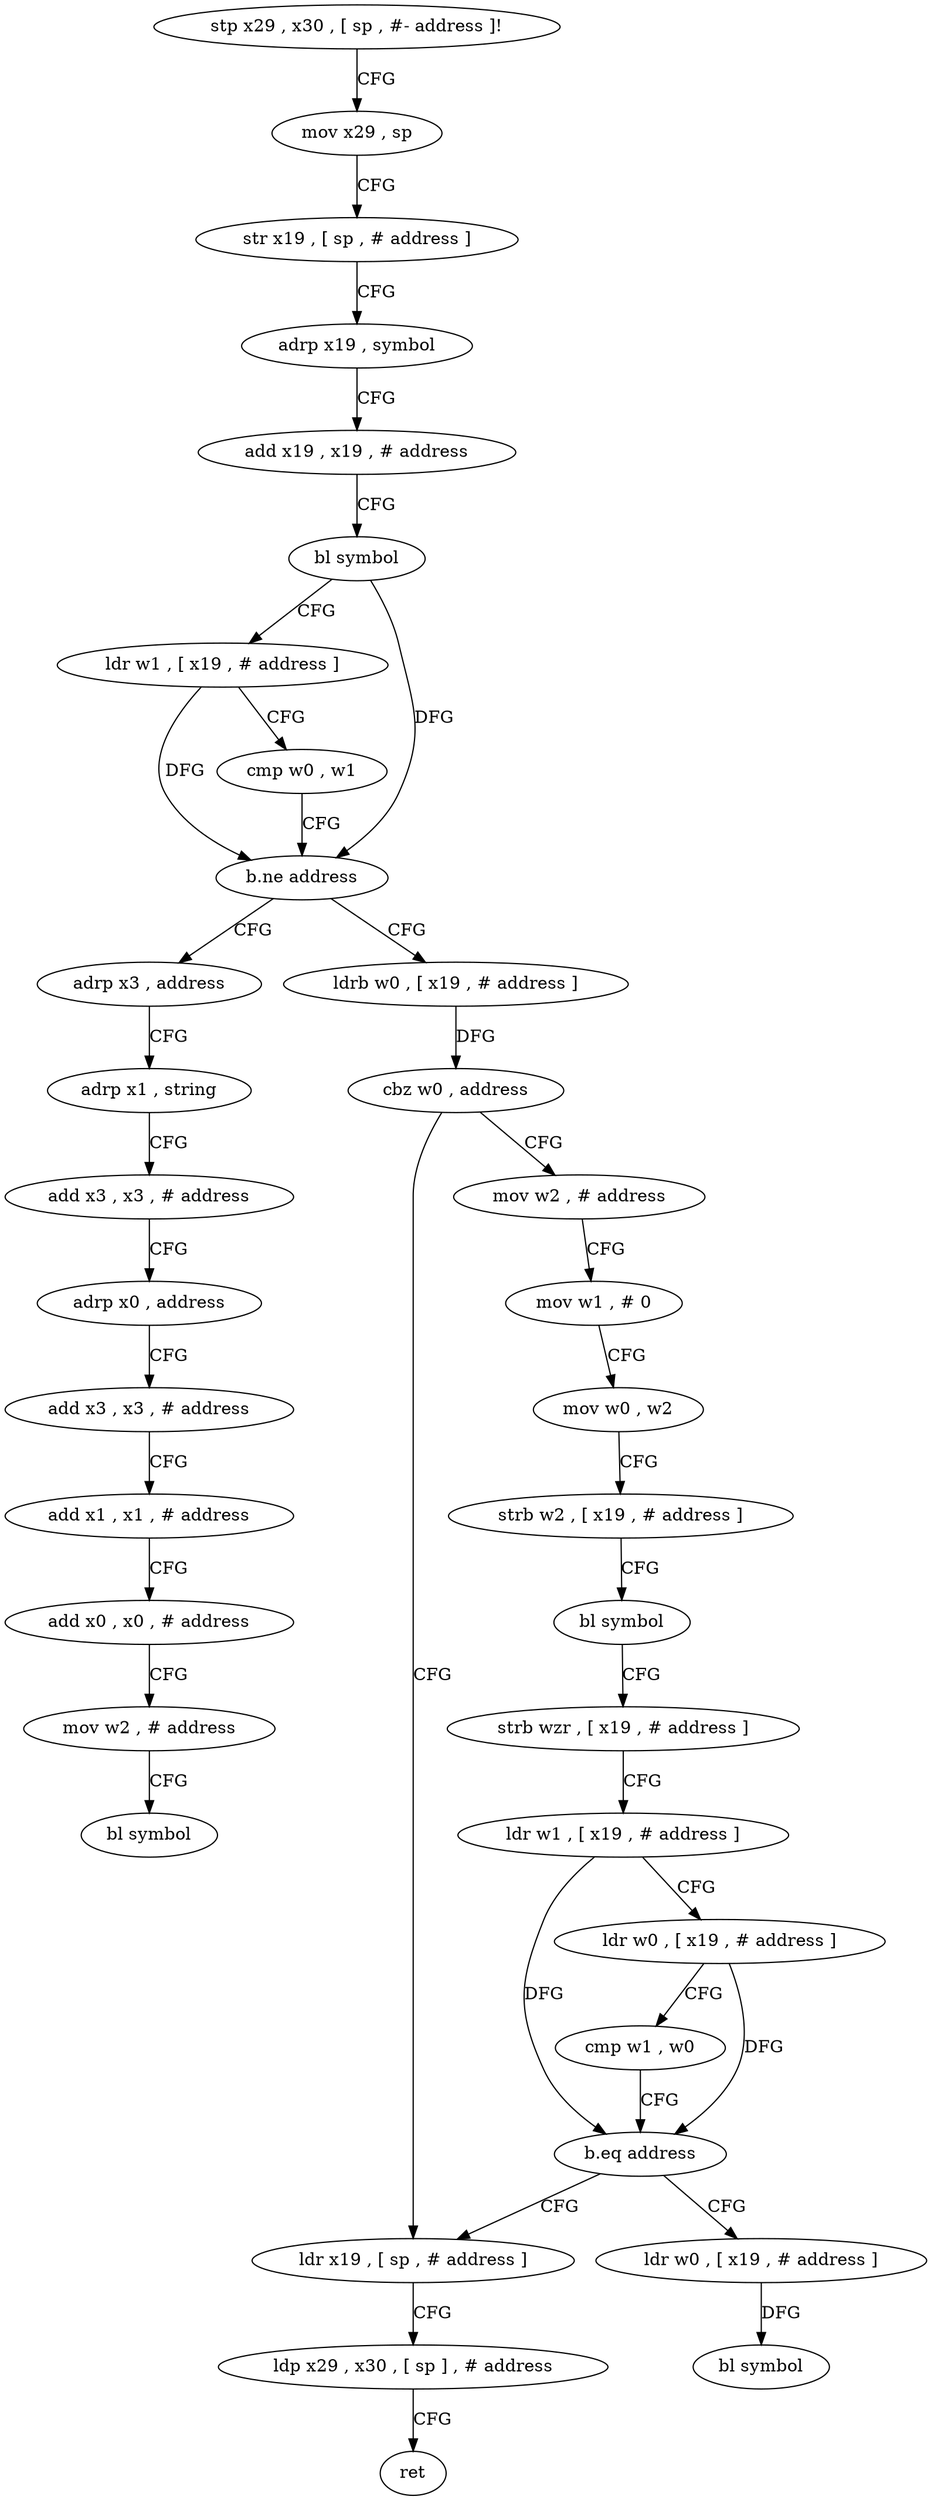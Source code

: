 digraph "func" {
"4212720" [label = "stp x29 , x30 , [ sp , #- address ]!" ]
"4212724" [label = "mov x29 , sp" ]
"4212728" [label = "str x19 , [ sp , # address ]" ]
"4212732" [label = "adrp x19 , symbol" ]
"4212736" [label = "add x19 , x19 , # address" ]
"4212740" [label = "bl symbol" ]
"4212744" [label = "ldr w1 , [ x19 , # address ]" ]
"4212748" [label = "cmp w0 , w1" ]
"4212752" [label = "b.ne address" ]
"4212824" [label = "adrp x3 , address" ]
"4212756" [label = "ldrb w0 , [ x19 , # address ]" ]
"4212828" [label = "adrp x1 , string" ]
"4212832" [label = "add x3 , x3 , # address" ]
"4212836" [label = "adrp x0 , address" ]
"4212840" [label = "add x3 , x3 , # address" ]
"4212844" [label = "add x1 , x1 , # address" ]
"4212848" [label = "add x0 , x0 , # address" ]
"4212852" [label = "mov w2 , # address" ]
"4212856" [label = "bl symbol" ]
"4212760" [label = "cbz w0 , address" ]
"4212776" [label = "mov w2 , # address" ]
"4212764" [label = "ldr x19 , [ sp , # address ]" ]
"4212780" [label = "mov w1 , # 0" ]
"4212784" [label = "mov w0 , w2" ]
"4212788" [label = "strb w2 , [ x19 , # address ]" ]
"4212792" [label = "bl symbol" ]
"4212796" [label = "strb wzr , [ x19 , # address ]" ]
"4212800" [label = "ldr w1 , [ x19 , # address ]" ]
"4212804" [label = "ldr w0 , [ x19 , # address ]" ]
"4212808" [label = "cmp w1 , w0" ]
"4212812" [label = "b.eq address" ]
"4212816" [label = "ldr w0 , [ x19 , # address ]" ]
"4212768" [label = "ldp x29 , x30 , [ sp ] , # address" ]
"4212772" [label = "ret" ]
"4212820" [label = "bl symbol" ]
"4212720" -> "4212724" [ label = "CFG" ]
"4212724" -> "4212728" [ label = "CFG" ]
"4212728" -> "4212732" [ label = "CFG" ]
"4212732" -> "4212736" [ label = "CFG" ]
"4212736" -> "4212740" [ label = "CFG" ]
"4212740" -> "4212744" [ label = "CFG" ]
"4212740" -> "4212752" [ label = "DFG" ]
"4212744" -> "4212748" [ label = "CFG" ]
"4212744" -> "4212752" [ label = "DFG" ]
"4212748" -> "4212752" [ label = "CFG" ]
"4212752" -> "4212824" [ label = "CFG" ]
"4212752" -> "4212756" [ label = "CFG" ]
"4212824" -> "4212828" [ label = "CFG" ]
"4212756" -> "4212760" [ label = "DFG" ]
"4212828" -> "4212832" [ label = "CFG" ]
"4212832" -> "4212836" [ label = "CFG" ]
"4212836" -> "4212840" [ label = "CFG" ]
"4212840" -> "4212844" [ label = "CFG" ]
"4212844" -> "4212848" [ label = "CFG" ]
"4212848" -> "4212852" [ label = "CFG" ]
"4212852" -> "4212856" [ label = "CFG" ]
"4212760" -> "4212776" [ label = "CFG" ]
"4212760" -> "4212764" [ label = "CFG" ]
"4212776" -> "4212780" [ label = "CFG" ]
"4212764" -> "4212768" [ label = "CFG" ]
"4212780" -> "4212784" [ label = "CFG" ]
"4212784" -> "4212788" [ label = "CFG" ]
"4212788" -> "4212792" [ label = "CFG" ]
"4212792" -> "4212796" [ label = "CFG" ]
"4212796" -> "4212800" [ label = "CFG" ]
"4212800" -> "4212804" [ label = "CFG" ]
"4212800" -> "4212812" [ label = "DFG" ]
"4212804" -> "4212808" [ label = "CFG" ]
"4212804" -> "4212812" [ label = "DFG" ]
"4212808" -> "4212812" [ label = "CFG" ]
"4212812" -> "4212764" [ label = "CFG" ]
"4212812" -> "4212816" [ label = "CFG" ]
"4212816" -> "4212820" [ label = "DFG" ]
"4212768" -> "4212772" [ label = "CFG" ]
}
